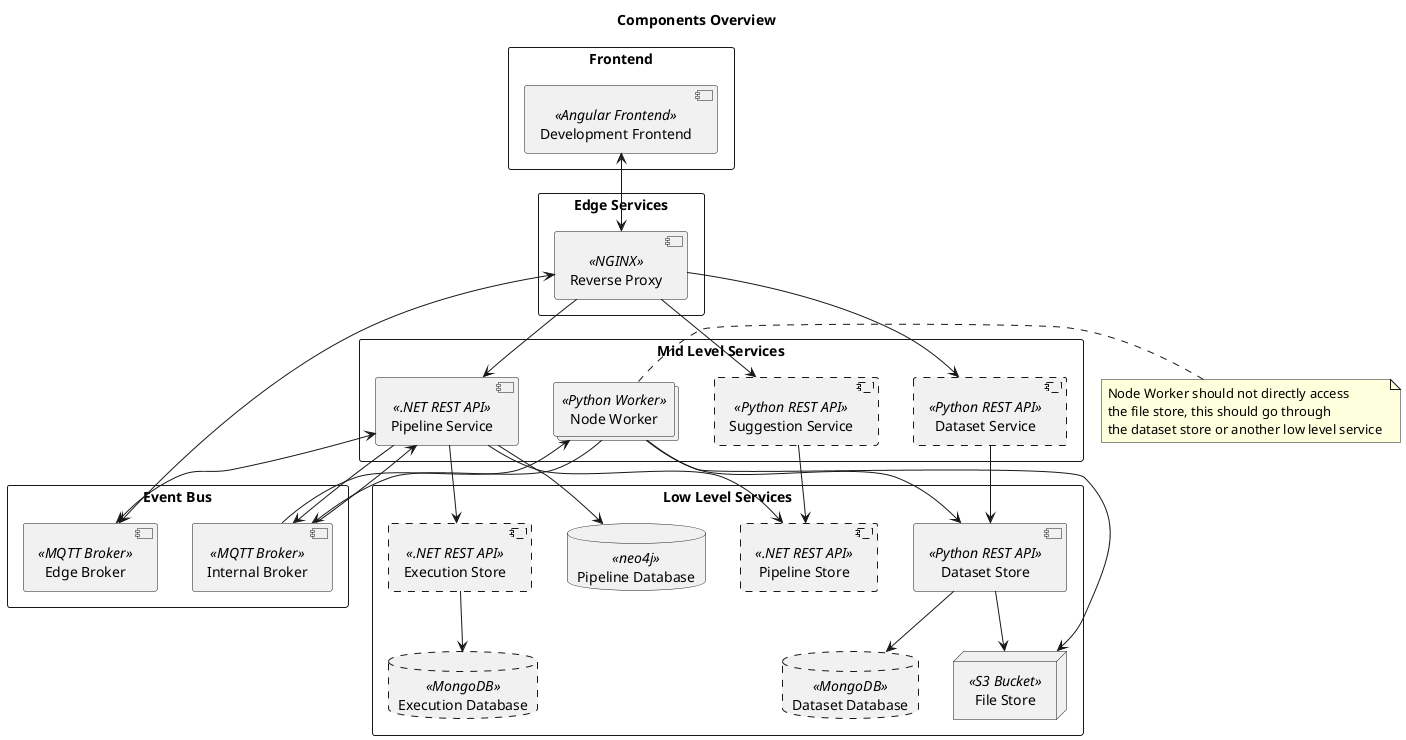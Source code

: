 @startuml
'https://plantuml.com/deployment-diagram

title "Components Overview"

'Definitions'

rectangle "Frontend" {
    component "Development Frontend" << Angular Frontend >> as development_frontend
}

rectangle "Edge Services" {
    component "Reverse Proxy" << NGINX >> as reverse_proxy
}

rectangle "Event Bus"{
    component "Edge Broker" << MQTT Broker >> as message_broker_edge
    component "Internal Broker" << MQTT Broker >> as message_broker_internal
}

rectangle "Mid Level Services" {
    component "Pipeline Service" << .NET REST API >> as pipeline_service
    collections  "Node Worker" <<Python Worker>> as worker
    component #line.dashed "Suggestion Service" << Python REST API >> as suggestion_service
    component #line.dashed "Dataset Service" << Python REST API >> as dataset_service
}

rectangle "Low Level Services" {
    component #line.dashed "Pipeline Store" << .NET REST API >> as pipeline_store
    database "Pipeline Database" << neo4j >> as pipeline_db
    
    component #line.dashed "Execution Store" << .NET REST API >> as execution_store
    database #line.dashed "Execution Database" << MongoDB >> as execution_db
    
    component "Dataset Store" << Python REST API >> as dataset_store
    node "File Store" << S3 Bucket >> as file_store
    database #line.dashed "Dataset Database" << MongoDB >> as dataset_db
    
    /'
    component #line.dashed "Operation Store" << Python REST API >> as operation_store
    database #line.dashed "Operation Database" << MongoDB >> as operation_db

    component #line.dashed "Event Logging" << Logstash? >> as event_logging
    database #line.dashed "Event Database" << Elasticsearch >> as event_db    
    '/
}

'Interaction'

development_frontend <--> reverse_proxy

reverse_proxy --> pipeline_service 
reverse_proxy --> suggestion_service
reverse_proxy --> dataset_service
reverse_proxy <--> message_broker_edge


pipeline_service --> pipeline_db
dataset_store --> dataset_db
dataset_store --> file_store
execution_store --> execution_db 

/'
operation_store --> operation_db
event_logging --> event_db
'/

pipeline_service --> message_broker_internal
message_broker_internal --> worker 
pipeline_service <-- message_broker_internal
message_broker_internal <-- worker 

'message_broker --> event_logging

worker --> dataset_store
note right of worker 
    Node Worker should not directly access 
    the file store, this should go through 
    the dataset store or another low level service 
end note    
worker --> file_store
'worker -->operation_store
suggestion_service --> pipeline_store
pipeline_service --> execution_store
pipeline_service --> pipeline_store
dataset_service --> dataset_store

pipeline_service <--> message_broker_edge
@enduml